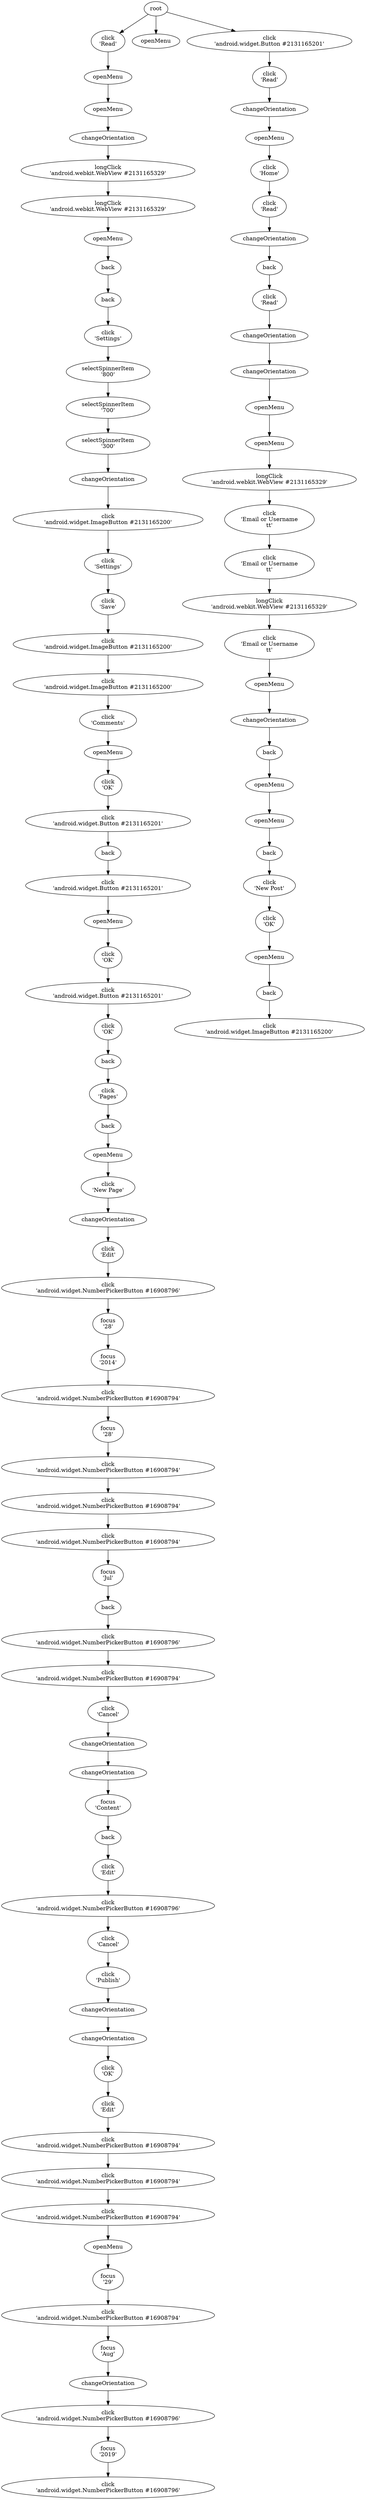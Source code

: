 digraph EFG {

## Edges

	root -> e11;
	e11 -> e17;
	e17 -> e23;
	e23 -> e28;
	e28 -> e29;
	e29 -> e33;
	e33 -> e39;
	e39 -> e44;
	e44 -> e48;
	e48 -> e61;
	e61 -> e75;
	e75 -> e93;
	e93 -> e108;
	e108 -> e142;
	e142 -> e158;
	e158 -> e186;
	e186 -> e205;
	e205 -> e211;
	e211 -> e227;
	e227 -> e241;
	e241 -> e250;
	e250 -> e252;
	e252 -> e257;
	e257 -> e262;
	e262 -> e266;
	e266 -> e272;
	e272 -> e274;
	e274 -> e279;
	e279 -> e283;
	e283 -> e289;
	e289 -> e300;
	e300 -> e309;
	e309 -> e315;
	e315 -> e317;
	e317 -> e326;
	e326 -> e328;
	e328 -> e338;
	e338 -> e351;
	e351 -> e368;
	e368 -> e381;
	e381 -> e393;
	e393 -> e406;
	e406 -> e423;
	e423 -> e434;
	e434 -> e446;
	e446 -> e470;
	e470 -> e478;
	e478 -> e493;
	e493 -> e511;
	e511 -> e520;
	e520 -> e526;
	e526 -> e527;
	e527 -> e542;
	e542 -> e546;
	e546 -> e556;
	e556 -> e575;
	e575 -> e581;
	e581 -> e588;
	e588 -> e592;
	e592 -> e593;
	e593 -> e598;
	e598 -> e609;
	e609 -> e620;
	e620 -> e637;
	e637 -> e657;
	e657 -> e663;
	e663 -> e673;
	e673 -> e688;
	e688 -> e714;
	e714 -> e720;
	e720 -> e736;
	e736 -> e748;
	root -> e757;
	root -> e760;
	e760 -> e785;
	e785 -> e793;
	e793 -> e796;
	e796 -> e798;
	e798 -> e815;
	e815 -> e823;
	e823 -> e825;
	e825 -> e839;
	e839 -> e847;
	e847 -> e851;
	e851 -> e854;
	e854 -> e860;
	e860 -> e862;
	e862 -> e867;
	e867 -> e872;
	e872 -> e876;
	e876 -> e882;
	e882 -> e889;
	e889 -> e896;
	e896 -> e900;
	e900 -> e906;
	e906 -> e912;
	e912 -> e916;
	e916 -> e921;
	e921 -> e935;
	e935 -> e942;
	e942 -> e945;
	e945 -> e948;

## Nodes

	e93 [label="selectSpinnerItem\n'700'"];
	e862 [label="longClick\n'android.webkit.WebView #2131165329'"];
	e673 [label="click\n'android.widget.NumberPickerButton #16908794'"];
	e860 [label="openMenu"];
	e478 [label="click\n'android.widget.NumberPickerButton #16908796'"];
	e736 [label="focus\n'2019'"];
	e867 [label="click\n'Email or Username\n\t\t'"];
	e205 [label="click\n'Save'"];
	e470 [label="back"];
	e142 [label="changeOrientation"];
	e158 [label="click\n'android.widget.ImageButton #2131165200'"];
	e851 [label="changeOrientation"];
	e542 [label="back"];
	e609 [label="click\n'android.widget.NumberPickerButton #16908794'"];
	e748 [label="click\n'android.widget.NumberPickerButton #16908796'"];
	e546 [label="click\n'Edit'"];
	e688 [label="focus\n'Aug'"];
	e854 [label="openMenu"];
	e406 [label="click\n'android.widget.NumberPickerButton #16908794'"];
	e338 [label="click\n'android.widget.NumberPickerButton #16908796'"];
	e75 [label="selectSpinnerItem\n'800'"];
	e793 [label="changeOrientation"];
	e796 [label="openMenu"];
	e17 [label="openMenu"];
	e11 [label="click\n'Read'"];
	e714 [label="changeOrientation"];
	e493 [label="click\n'android.widget.NumberPickerButton #16908794'"];
	e227 [label="click\n'android.widget.ImageButton #2131165200'"];
	e274 [label="click\n'OK'"];
	e272 [label="openMenu"];
	e279 [label="click\n'android.widget.Button #2131165201'"];
	e847 [label="changeOrientation"];
	e511 [label="click\n'Cancel'"];
	e328 [label="click\n'Edit'"];
	e598 [label="click\n'Edit'"];
	e326 [label="changeOrientation"];
	e592 [label="changeOrientation"];
	e798 [label="click\n'Home'"];
	e593 [label="click\n'OK'"];
	e29 [label="longClick\n'android.webkit.WebView #2131165329'"];
	e906 [label="openMenu"];
	e28 [label="changeOrientation"];
	e23 [label="openMenu"];
	e520 [label="changeOrientation"];
	e211 [label="click\n'android.widget.ImageButton #2131165200'"];
	e900 [label="back"];
	e720 [label="click\n'android.widget.NumberPickerButton #16908796'"];
	e526 [label="changeOrientation"];
	e283 [label="click\n'OK'"];
	e527 [label="focus\n'Content'"];
	e289 [label="back"];
	e423 [label="click\n'android.widget.NumberPickerButton #16908794'"];
	e317 [label="click\n'New Page'"];
	e839 [label="click\n'Read'"];
	e315 [label="openMenu"];
	e186 [label="click\n'Settings'"];
	e620 [label="click\n'android.widget.NumberPickerButton #16908794'"];
	e912 [label="openMenu"];
	e241 [label="click\n'Comments'"];
	e434 [label="click\n'android.widget.NumberPickerButton #16908794'"];
	e381 [label="click\n'android.widget.NumberPickerButton #16908794'"];
	e309 [label="back"];
	e33 [label="longClick\n'android.webkit.WebView #2131165329'"];
	e39 [label="openMenu"];
	e637 [label="click\n'android.widget.NumberPickerButton #16908794'"];
	e815 [label="click\n'Read'"];
	e916 [label="back"];
	e108 [label="selectSpinnerItem\n'300'"];
	e575 [label="click\n'Cancel'"];
	e300 [label="click\n'Pages'"];
	e44 [label="back"];
	e921 [label="click\n'New Post'"];
	e446 [label="focus\n'Jul'"];
	e48 [label="back"];
	e393 [label="focus\n'28'"];
	e588 [label="changeOrientation"];
	e823 [label="changeOrientation"];
	e825 [label="back"];
	e581 [label="click\n'Publish'"];
	e896 [label="changeOrientation"];
	e785 [label="click\n'Read'"];
	e757 [label="openMenu"];
	e262 [label="back"];
	e935 [label="click\n'OK'"];
	e266 [label="click\n'android.widget.Button #2131165201'"];
	e882 [label="click\n'Email or Username\n\t\t'"];
	e657 [label="openMenu"];
	e556 [label="click\n'android.widget.NumberPickerButton #16908796'"];
	e368 [label="focus\n'2014'"];
	e889 [label="openMenu"];
	e250 [label="openMenu"];
	e252 [label="click\n'OK'"];
	e942 [label="openMenu"];
	e945 [label="back"];
	e61 [label="click\n'Settings'"];
	e872 [label="click\n'Email or Username\n\t\t'"];
	e257 [label="click\n'android.widget.Button #2131165201'"];
	e948 [label="click\n'android.widget.ImageButton #2131165200'"];
	e351 [label="focus\n'28'"];
	e663 [label="focus\n'29'"];
	e760 [label="click\n'android.widget.Button #2131165201'"];
	e876 [label="longClick\n'android.webkit.WebView #2131165329'"];

}

